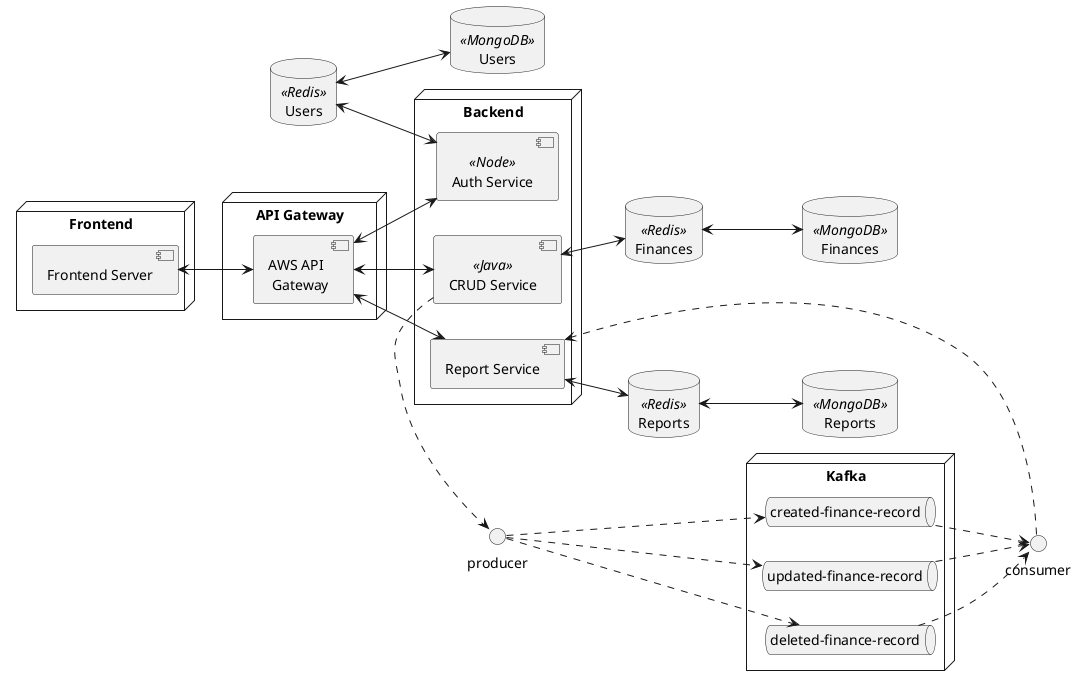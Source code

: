 @startuml Components Diagram

left to right direction
skinparam monochrome true

node Backend {
  [Auth Service] as auth <<Node>>
  [CRUD Service] as crud <<Java>>
  [Report Service] as report
}
  database Users as usersdb <<MongoDB>>
  database Finances as financesdb <<MongoDB>>
  database Reports as reportsdb <<MongoDB>>

  database Users as usersRedis <<Redis>>
  database Finances as financesRedis <<Redis>>
  database Reports as reportsRedis <<Redis>>

node Kafka {
  queue "created-finance-record" as createdTopic
  queue "updated-finance-record" as updatedTopic
  queue "deleted-finance-record" as deletedTopic
}

node Frontend {
  [Frontend Server] as front
}

node "API Gateway" {
  [AWS API\n Gateway] as gateway
}

front <--> gateway
gateway <--> crud
gateway <--> report
gateway <--> auth

crud <-d-> financesRedis
financesRedis <-d-> financesdb

auth <-u-> usersRedis
usersRedis <--> usersdb

report <--> reportsRedis
reportsRedis <--> reportsdb

crud .r.> producer

producer ...> createdTopic
producer ...> updatedTopic
producer ...> deletedTopic

createdTopic ..> consumer
updatedTopic ..> consumer
deletedTopic ..> consumer

consumer ..> report

@enduml